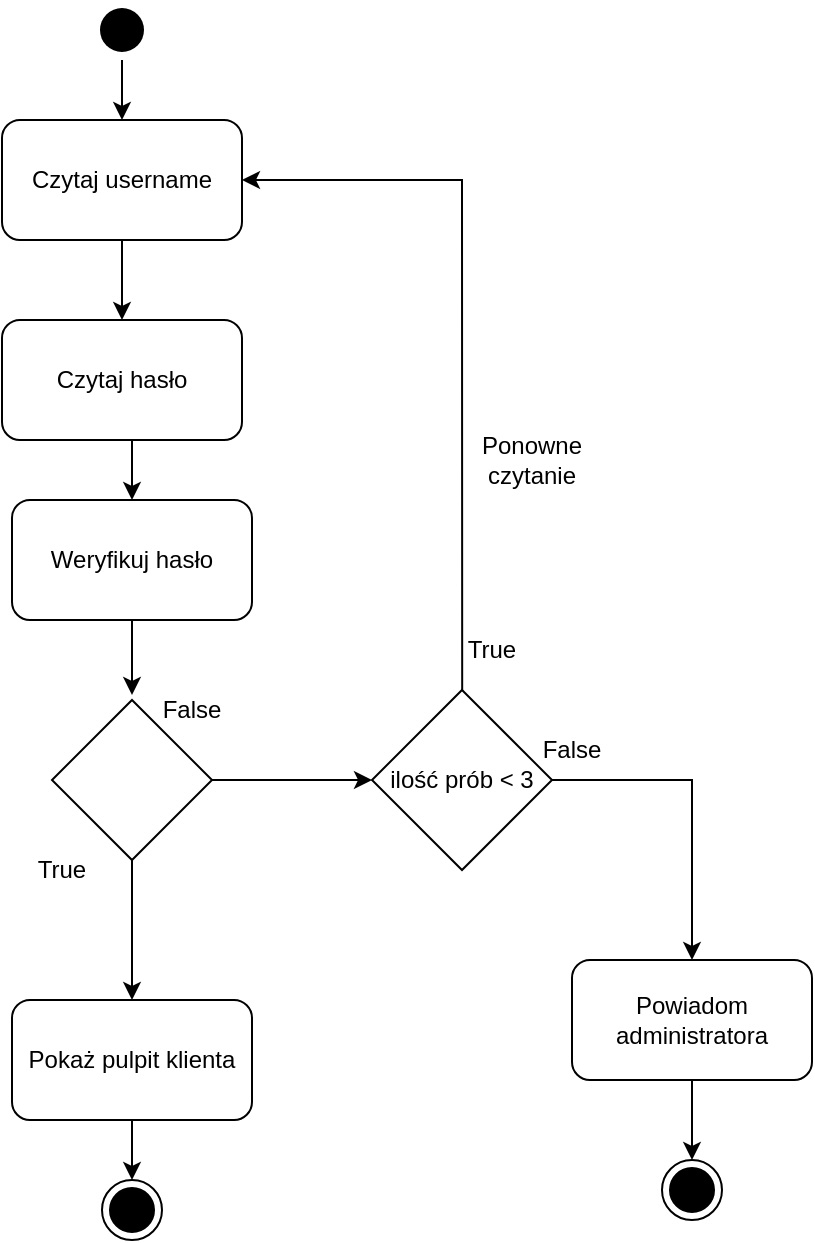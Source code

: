 <mxfile version="24.4.6" type="device">
  <diagram id="PE_-rLOyzIDxLuA_NrZw" name="Page-1">
    <mxGraphModel dx="1518" dy="614" grid="1" gridSize="10" guides="1" tooltips="1" connect="1" arrows="1" fold="1" page="1" pageScale="1" pageWidth="827" pageHeight="1169" math="0" shadow="0">
      <root>
        <mxCell id="0" />
        <mxCell id="1" parent="0" />
        <mxCell id="xPApLy5sFSXdUsz7bpxl-1" value="" style="ellipse;html=1;shape=endState;fillColor=#000000;strokeColor=#000000;" parent="1" vertex="1">
          <mxGeometry x="75" y="850" width="30" height="30" as="geometry" />
        </mxCell>
        <mxCell id="xPApLy5sFSXdUsz7bpxl-5" value="" style="edgeStyle=orthogonalEdgeStyle;rounded=0;orthogonalLoop=1;jettySize=auto;html=1;" parent="1" source="xPApLy5sFSXdUsz7bpxl-2" target="xPApLy5sFSXdUsz7bpxl-3" edge="1">
          <mxGeometry relative="1" as="geometry" />
        </mxCell>
        <mxCell id="xPApLy5sFSXdUsz7bpxl-2" value="" style="ellipse;html=1;shape=endState;fillColor=#000000;strokeColor=none;" parent="1" vertex="1">
          <mxGeometry x="70" y="260" width="30" height="30" as="geometry" />
        </mxCell>
        <mxCell id="xPApLy5sFSXdUsz7bpxl-6" value="" style="edgeStyle=orthogonalEdgeStyle;rounded=0;orthogonalLoop=1;jettySize=auto;html=1;" parent="1" source="xPApLy5sFSXdUsz7bpxl-3" edge="1">
          <mxGeometry relative="1" as="geometry">
            <mxPoint x="85" y="420" as="targetPoint" />
          </mxGeometry>
        </mxCell>
        <mxCell id="xPApLy5sFSXdUsz7bpxl-3" value="&lt;div&gt;Czytaj username&lt;/div&gt;" style="rounded=1;whiteSpace=wrap;html=1;strokeColor=#000000;" parent="1" vertex="1">
          <mxGeometry x="25" y="320" width="120" height="60" as="geometry" />
        </mxCell>
        <mxCell id="xGhcM1FFZ0ZhTgcS8iun-5" style="edgeStyle=orthogonalEdgeStyle;rounded=0;orthogonalLoop=1;jettySize=auto;html=1;entryX=0.5;entryY=0;entryDx=0;entryDy=0;" edge="1" parent="1" source="xPApLy5sFSXdUsz7bpxl-7" target="xPApLy5sFSXdUsz7bpxl-16">
          <mxGeometry relative="1" as="geometry" />
        </mxCell>
        <mxCell id="xGhcM1FFZ0ZhTgcS8iun-7" style="edgeStyle=orthogonalEdgeStyle;rounded=0;orthogonalLoop=1;jettySize=auto;html=1;entryX=0;entryY=0.5;entryDx=0;entryDy=0;" edge="1" parent="1" source="xPApLy5sFSXdUsz7bpxl-7" target="xPApLy5sFSXdUsz7bpxl-40">
          <mxGeometry relative="1" as="geometry">
            <Array as="points">
              <mxPoint x="200" y="650" />
            </Array>
          </mxGeometry>
        </mxCell>
        <mxCell id="xPApLy5sFSXdUsz7bpxl-7" value="" style="rhombus;whiteSpace=wrap;html=1;strokeColor=#000000;" parent="1" vertex="1">
          <mxGeometry x="50" y="610" width="80" height="80" as="geometry" />
        </mxCell>
        <mxCell id="xGhcM1FFZ0ZhTgcS8iun-3" style="edgeStyle=orthogonalEdgeStyle;rounded=0;orthogonalLoop=1;jettySize=auto;html=1;exitX=0.5;exitY=1;exitDx=0;exitDy=0;entryX=0;entryY=0.25;entryDx=0;entryDy=0;" edge="1" parent="1" source="xPApLy5sFSXdUsz7bpxl-11" target="xPApLy5sFSXdUsz7bpxl-21">
          <mxGeometry relative="1" as="geometry" />
        </mxCell>
        <mxCell id="xPApLy5sFSXdUsz7bpxl-11" value="Weryfikuj hasło" style="rounded=1;whiteSpace=wrap;html=1;strokeColor=#000000;" parent="1" vertex="1">
          <mxGeometry x="30" y="510" width="120" height="60" as="geometry" />
        </mxCell>
        <mxCell id="xPApLy5sFSXdUsz7bpxl-18" value="" style="edgeStyle=orthogonalEdgeStyle;rounded=0;orthogonalLoop=1;jettySize=auto;html=1;" parent="1" source="xPApLy5sFSXdUsz7bpxl-16" target="xPApLy5sFSXdUsz7bpxl-1" edge="1">
          <mxGeometry relative="1" as="geometry" />
        </mxCell>
        <mxCell id="xPApLy5sFSXdUsz7bpxl-16" value="Pokaż pulpit klienta" style="rounded=1;whiteSpace=wrap;html=1;strokeColor=#000000;" parent="1" vertex="1">
          <mxGeometry x="30" y="760" width="120" height="60" as="geometry" />
        </mxCell>
        <mxCell id="xPApLy5sFSXdUsz7bpxl-20" value="&lt;div&gt;True&lt;/div&gt;" style="text;html=1;strokeColor=none;fillColor=none;align=center;verticalAlign=middle;whiteSpace=wrap;rounded=0;" parent="1" vertex="1">
          <mxGeometry x="25" y="680" width="60" height="30" as="geometry" />
        </mxCell>
        <mxCell id="xPApLy5sFSXdUsz7bpxl-21" value="&lt;div&gt;False&lt;/div&gt;" style="text;html=1;strokeColor=none;fillColor=none;align=center;verticalAlign=middle;whiteSpace=wrap;rounded=0;" parent="1" vertex="1">
          <mxGeometry x="90" y="600" width="60" height="30" as="geometry" />
        </mxCell>
        <mxCell id="xPApLy5sFSXdUsz7bpxl-26" value="&lt;div&gt;Ponowne czytanie&lt;br&gt;&lt;/div&gt;" style="text;html=1;strokeColor=none;fillColor=none;align=center;verticalAlign=middle;whiteSpace=wrap;rounded=0;" parent="1" vertex="1">
          <mxGeometry x="260" y="475" width="60" height="30" as="geometry" />
        </mxCell>
        <mxCell id="xPApLy5sFSXdUsz7bpxl-47" style="edgeStyle=orthogonalEdgeStyle;rounded=0;orthogonalLoop=1;jettySize=auto;html=1;endArrow=classic;endFill=1;" parent="1" source="xPApLy5sFSXdUsz7bpxl-40" target="xPApLy5sFSXdUsz7bpxl-46" edge="1">
          <mxGeometry relative="1" as="geometry" />
        </mxCell>
        <mxCell id="xGhcM1FFZ0ZhTgcS8iun-8" style="edgeStyle=orthogonalEdgeStyle;rounded=0;orthogonalLoop=1;jettySize=auto;html=1;exitX=0.501;exitY=0.028;exitDx=0;exitDy=0;entryX=1;entryY=0.5;entryDx=0;entryDy=0;exitPerimeter=0;" edge="1" parent="1" source="xPApLy5sFSXdUsz7bpxl-40" target="xPApLy5sFSXdUsz7bpxl-3">
          <mxGeometry relative="1" as="geometry">
            <mxPoint x="150" y="349.97" as="targetPoint" />
            <mxPoint x="260" y="604.97" as="sourcePoint" />
            <Array as="points">
              <mxPoint x="255" y="605" />
              <mxPoint x="255" y="350" />
            </Array>
          </mxGeometry>
        </mxCell>
        <mxCell id="xPApLy5sFSXdUsz7bpxl-40" value="ilość prób &amp;lt; 3" style="rhombus;whiteSpace=wrap;html=1;strokeColor=#000000;" parent="1" vertex="1">
          <mxGeometry x="210" y="605" width="90" height="90" as="geometry" />
        </mxCell>
        <mxCell id="xPApLy5sFSXdUsz7bpxl-49" value="" style="edgeStyle=orthogonalEdgeStyle;rounded=0;orthogonalLoop=1;jettySize=auto;html=1;endArrow=classic;endFill=1;" parent="1" source="xPApLy5sFSXdUsz7bpxl-46" target="xPApLy5sFSXdUsz7bpxl-48" edge="1">
          <mxGeometry relative="1" as="geometry" />
        </mxCell>
        <mxCell id="xPApLy5sFSXdUsz7bpxl-46" value="Powiadom administratora" style="rounded=1;whiteSpace=wrap;html=1;strokeColor=#000000;" parent="1" vertex="1">
          <mxGeometry x="310" y="740" width="120" height="60" as="geometry" />
        </mxCell>
        <mxCell id="xPApLy5sFSXdUsz7bpxl-48" value="" style="ellipse;html=1;shape=endState;fillColor=#000000;strokeColor=#000000;" parent="1" vertex="1">
          <mxGeometry x="355" y="840" width="30" height="30" as="geometry" />
        </mxCell>
        <mxCell id="xGhcM1FFZ0ZhTgcS8iun-2" style="edgeStyle=orthogonalEdgeStyle;rounded=0;orthogonalLoop=1;jettySize=auto;html=1;exitX=0.5;exitY=1;exitDx=0;exitDy=0;entryX=0.5;entryY=0;entryDx=0;entryDy=0;" edge="1" parent="1" source="xGhcM1FFZ0ZhTgcS8iun-1" target="xPApLy5sFSXdUsz7bpxl-11">
          <mxGeometry relative="1" as="geometry" />
        </mxCell>
        <mxCell id="xGhcM1FFZ0ZhTgcS8iun-1" value="&lt;div&gt;Czytaj hasło&lt;br&gt;&lt;/div&gt;" style="rounded=1;whiteSpace=wrap;html=1;strokeColor=#000000;" vertex="1" parent="1">
          <mxGeometry x="25" y="420" width="120" height="60" as="geometry" />
        </mxCell>
        <mxCell id="xGhcM1FFZ0ZhTgcS8iun-9" value="&lt;div&gt;True&lt;/div&gt;" style="text;html=1;strokeColor=none;fillColor=none;align=center;verticalAlign=middle;whiteSpace=wrap;rounded=0;" vertex="1" parent="1">
          <mxGeometry x="240" y="570" width="60" height="30" as="geometry" />
        </mxCell>
        <mxCell id="xGhcM1FFZ0ZhTgcS8iun-10" value="&lt;div&gt;False&lt;/div&gt;" style="text;html=1;strokeColor=none;fillColor=none;align=center;verticalAlign=middle;whiteSpace=wrap;rounded=0;" vertex="1" parent="1">
          <mxGeometry x="280" y="620" width="60" height="30" as="geometry" />
        </mxCell>
      </root>
    </mxGraphModel>
  </diagram>
</mxfile>

